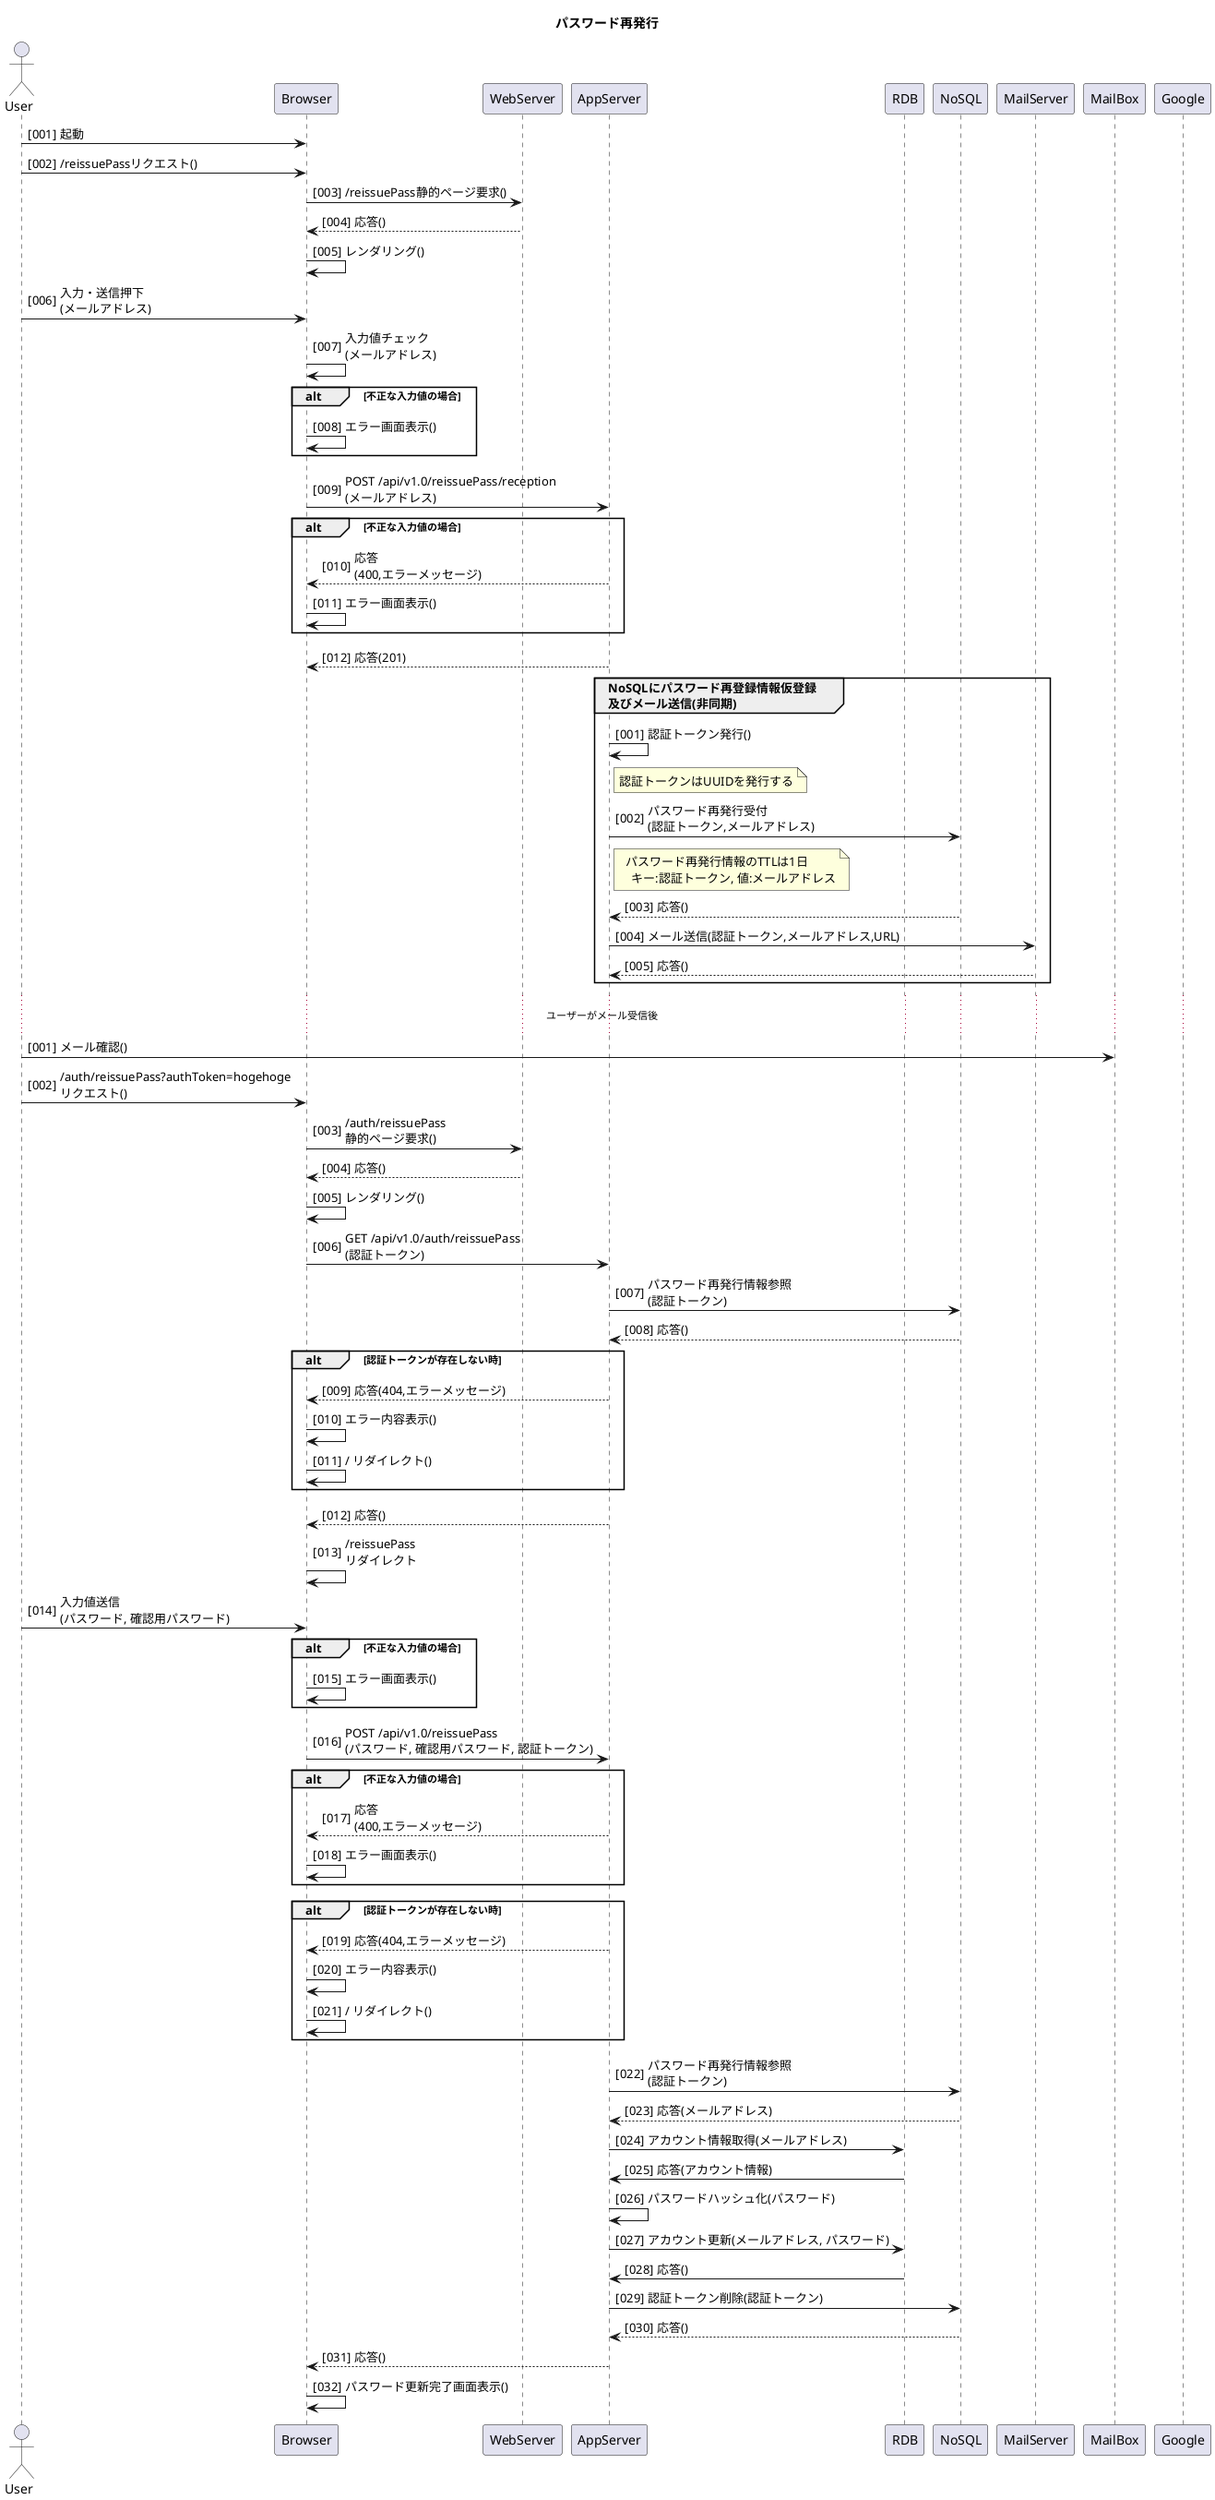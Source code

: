 @startuml パスワード再発行
title パスワード再発行
actor User
participant Browser
participant WebServer
participant AppServer
participant RDB
participant NoSQL
participant MailServer
participant MailBox
participant Google
!pragma teoz true

autonumber "[000]"

User -> Browser: 起動
User -> Browser: /reissuePassリクエスト()
Browser -> WebServer: /reissuePass静的ページ要求()
WebServer --> Browser: 応答()
Browser -> Browser: レンダリング()

User -> Browser: 入力・送信押下\n(メールアドレス)
Browser -> Browser: 入力値チェック\n(メールアドレス)
alt 不正な入力値の場合
  Browser -> Browser: エラー画面表示()
end
Browser -> AppServer: POST /api/v1.0/reissuePass/reception\n(メールアドレス)
alt 不正な入力値の場合
  AppServer --> Browser: 応答\n(400,エラーメッセージ)
  Browser -> Browser: エラー画面表示()
end

AppServer --> Browser: 応答(201)

group NoSQLにパスワード再登録情報仮登録\n及びメール送信(非同期)
  autonumber "[000]"
  AppServer -> AppServer: 認証トークン発行()
  note right of AppServer
    認証トークンはUUIDを発行する
  end note
  AppServer -> NoSQL: パスワード再発行受付\n(認証トークン,メールアドレス)
  note right of AppServer
    パスワード再発行情報のTTLは1日
  　キー:認証トークン, 値:メールアドレス
  end note
  NoSQL --> AppServer: 応答()
  AppServer -> MailServer: メール送信(認証トークン,メールアドレス,URL)
  MailServer --> AppServer: 応答()
end

…ユーザーがメール受信後…
autonumber "[000]"

User -> MailBox: メール確認()
User -> Browser: /auth/reissuePass?authToken=hogehoge\nリクエスト()
Browser -> WebServer: /auth/reissuePass\n静的ページ要求()
WebServer --> Browser: 応答()
Browser -> Browser: レンダリング()
Browser -> AppServer: GET /api/v1.0/auth/reissuePass\n(認証トークン)
AppServer -> NoSQL: パスワード再発行情報参照\n(認証トークン)
NoSQL --> AppServer: 応答()
alt 認証トークンが存在しない時
  AppServer --> Browser: 応答(404,エラーメッセージ)
  Browser -> Browser: エラー内容表示()
  Browser -> Browser: / リダイレクト()
end

AppServer --> Browser: 応答()
Browser -> Browser: /reissuePass\nリダイレクト

User -> Browser: 入力値送信\n(パスワード, 確認用パスワード)
alt 不正な入力値の場合
  Browser -> Browser: エラー画面表示()
end
Browser -> AppServer: POST /api/v1.0/reissuePass\n(パスワード, 確認用パスワード, 認証トークン)
alt 不正な入力値の場合
  AppServer --> Browser: 応答\n(400,エラーメッセージ)
  Browser -> Browser: エラー画面表示()
end
alt 認証トークンが存在しない時
  AppServer --> Browser: 応答(404,エラーメッセージ)
  Browser -> Browser: エラー内容表示()
  Browser -> Browser: / リダイレクト()
end
AppServer -> NoSQL: パスワード再発行情報参照\n(認証トークン)
NoSQL --> AppServer: 応答(メールアドレス)
AppServer -> RDB: アカウント情報取得(メールアドレス)
RDB -> AppServer: 応答(アカウント情報)
AppServer -> AppServer: パスワードハッシュ化(パスワード)
AppServer -> RDB: アカウント更新(メールアドレス, パスワード)
RDB -> AppServer: 応答()
AppServer -> NoSQL: 認証トークン削除(認証トークン)
NoSQL --> AppServer: 応答()
AppServer --> Browser: 応答()
Browser -> Browser: パスワード更新完了画面表示()

@enduml